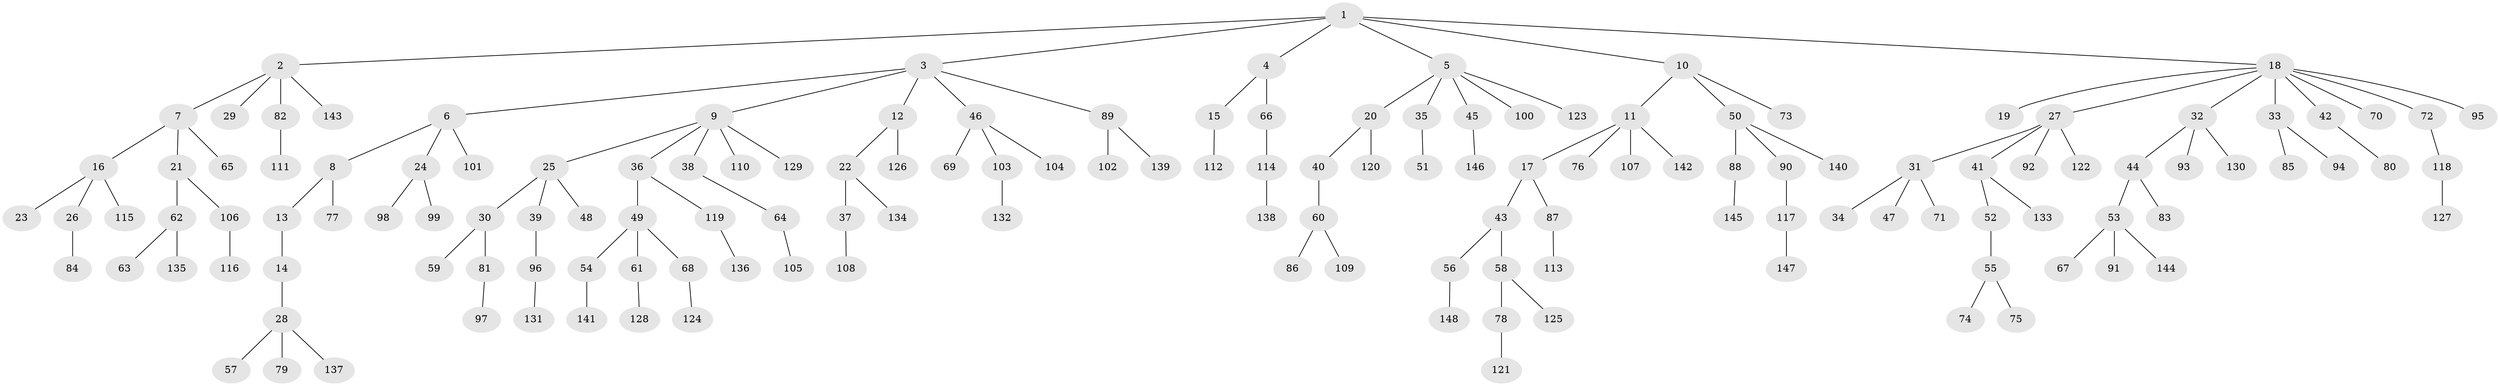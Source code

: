 // Generated by graph-tools (version 1.1) at 2025/53/03/09/25 04:53:40]
// undirected, 148 vertices, 147 edges
graph export_dot {
graph [start="1"]
  node [color=gray90,style=filled];
  1;
  2;
  3;
  4;
  5;
  6;
  7;
  8;
  9;
  10;
  11;
  12;
  13;
  14;
  15;
  16;
  17;
  18;
  19;
  20;
  21;
  22;
  23;
  24;
  25;
  26;
  27;
  28;
  29;
  30;
  31;
  32;
  33;
  34;
  35;
  36;
  37;
  38;
  39;
  40;
  41;
  42;
  43;
  44;
  45;
  46;
  47;
  48;
  49;
  50;
  51;
  52;
  53;
  54;
  55;
  56;
  57;
  58;
  59;
  60;
  61;
  62;
  63;
  64;
  65;
  66;
  67;
  68;
  69;
  70;
  71;
  72;
  73;
  74;
  75;
  76;
  77;
  78;
  79;
  80;
  81;
  82;
  83;
  84;
  85;
  86;
  87;
  88;
  89;
  90;
  91;
  92;
  93;
  94;
  95;
  96;
  97;
  98;
  99;
  100;
  101;
  102;
  103;
  104;
  105;
  106;
  107;
  108;
  109;
  110;
  111;
  112;
  113;
  114;
  115;
  116;
  117;
  118;
  119;
  120;
  121;
  122;
  123;
  124;
  125;
  126;
  127;
  128;
  129;
  130;
  131;
  132;
  133;
  134;
  135;
  136;
  137;
  138;
  139;
  140;
  141;
  142;
  143;
  144;
  145;
  146;
  147;
  148;
  1 -- 2;
  1 -- 3;
  1 -- 4;
  1 -- 5;
  1 -- 10;
  1 -- 18;
  2 -- 7;
  2 -- 29;
  2 -- 82;
  2 -- 143;
  3 -- 6;
  3 -- 9;
  3 -- 12;
  3 -- 46;
  3 -- 89;
  4 -- 15;
  4 -- 66;
  5 -- 20;
  5 -- 35;
  5 -- 45;
  5 -- 100;
  5 -- 123;
  6 -- 8;
  6 -- 24;
  6 -- 101;
  7 -- 16;
  7 -- 21;
  7 -- 65;
  8 -- 13;
  8 -- 77;
  9 -- 25;
  9 -- 36;
  9 -- 38;
  9 -- 110;
  9 -- 129;
  10 -- 11;
  10 -- 50;
  10 -- 73;
  11 -- 17;
  11 -- 76;
  11 -- 107;
  11 -- 142;
  12 -- 22;
  12 -- 126;
  13 -- 14;
  14 -- 28;
  15 -- 112;
  16 -- 23;
  16 -- 26;
  16 -- 115;
  17 -- 43;
  17 -- 87;
  18 -- 19;
  18 -- 27;
  18 -- 32;
  18 -- 33;
  18 -- 42;
  18 -- 70;
  18 -- 72;
  18 -- 95;
  20 -- 40;
  20 -- 120;
  21 -- 62;
  21 -- 106;
  22 -- 37;
  22 -- 134;
  24 -- 98;
  24 -- 99;
  25 -- 30;
  25 -- 39;
  25 -- 48;
  26 -- 84;
  27 -- 31;
  27 -- 41;
  27 -- 92;
  27 -- 122;
  28 -- 57;
  28 -- 79;
  28 -- 137;
  30 -- 59;
  30 -- 81;
  31 -- 34;
  31 -- 47;
  31 -- 71;
  32 -- 44;
  32 -- 93;
  32 -- 130;
  33 -- 85;
  33 -- 94;
  35 -- 51;
  36 -- 49;
  36 -- 119;
  37 -- 108;
  38 -- 64;
  39 -- 96;
  40 -- 60;
  41 -- 52;
  41 -- 133;
  42 -- 80;
  43 -- 56;
  43 -- 58;
  44 -- 53;
  44 -- 83;
  45 -- 146;
  46 -- 69;
  46 -- 103;
  46 -- 104;
  49 -- 54;
  49 -- 61;
  49 -- 68;
  50 -- 88;
  50 -- 90;
  50 -- 140;
  52 -- 55;
  53 -- 67;
  53 -- 91;
  53 -- 144;
  54 -- 141;
  55 -- 74;
  55 -- 75;
  56 -- 148;
  58 -- 78;
  58 -- 125;
  60 -- 86;
  60 -- 109;
  61 -- 128;
  62 -- 63;
  62 -- 135;
  64 -- 105;
  66 -- 114;
  68 -- 124;
  72 -- 118;
  78 -- 121;
  81 -- 97;
  82 -- 111;
  87 -- 113;
  88 -- 145;
  89 -- 102;
  89 -- 139;
  90 -- 117;
  96 -- 131;
  103 -- 132;
  106 -- 116;
  114 -- 138;
  117 -- 147;
  118 -- 127;
  119 -- 136;
}
